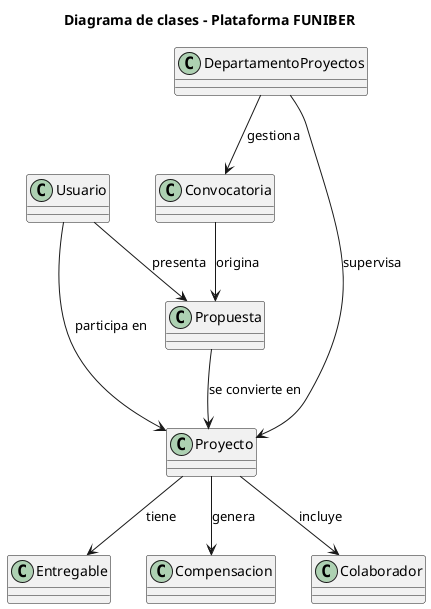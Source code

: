@startuml
title Diagrama de clases - Plataforma FUNIBER

class Usuario {}
class Convocatoria {}
class Propuesta {}
class Proyecto {}
class Entregable {}
class Compensacion {}
class Colaborador {}
class DepartamentoProyectos {}

Usuario --> Propuesta : presenta
Convocatoria --> Propuesta : origina
Propuesta --> Proyecto : se convierte en
Proyecto --> Entregable : tiene
Proyecto --> Compensacion : genera
Proyecto --> Colaborador : incluye
DepartamentoProyectos --> Convocatoria : gestiona
DepartamentoProyectos --> Proyecto : supervisa
Usuario --> Proyecto : participa en

@enduml